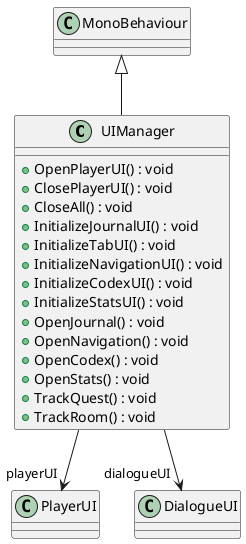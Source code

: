 @startuml
class UIManager {
    + OpenPlayerUI() : void
    + ClosePlayerUI() : void
    + CloseAll() : void
    + InitializeJournalUI() : void
    + InitializeTabUI() : void
    + InitializeNavigationUI() : void
    + InitializeCodexUI() : void
    + InitializeStatsUI() : void
    + OpenJournal() : void
    + OpenNavigation() : void
    + OpenCodex() : void
    + OpenStats() : void
    + TrackQuest() : void
    + TrackRoom() : void
}
MonoBehaviour <|-- UIManager
UIManager --> "playerUI" PlayerUI
UIManager --> "dialogueUI" DialogueUI
@enduml
